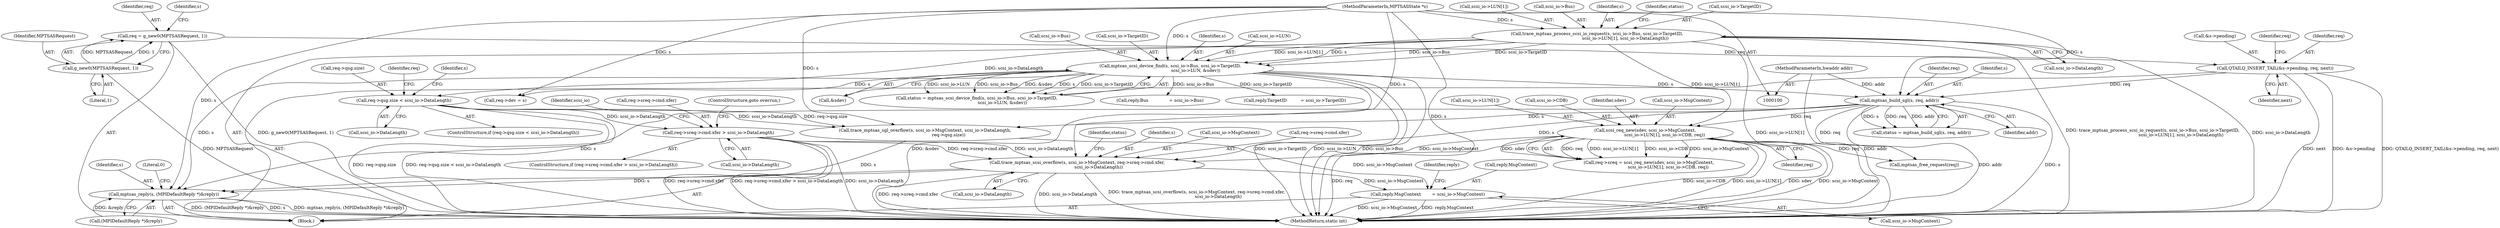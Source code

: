 digraph "0_qemu_670e56d3ed2918b3861d9216f2c0540d9e9ae0d5@pointer" {
"1000301" [label="(Call,trace_mptsas_scsi_overflow(s, scsi_io->MsgContext, req->sreq->cmd.xfer,\n                               scsi_io->DataLength))"];
"1000171" [label="(Call,mptsas_build_sgl(s, req, addr))"];
"1000101" [label="(MethodParameterIn,MPTSASState *s)"];
"1000129" [label="(Call,mptsas_scsi_device_find(s, scsi_io->Bus, scsi_io->TargetID,\n                                     scsi_io->LUN, &sdev))"];
"1000111" [label="(Call,trace_mptsas_process_scsi_io_request(s, scsi_io->Bus, scsi_io->TargetID,\n                                         scsi_io->LUN[1], scsi_io->DataLength))"];
"1000151" [label="(Call,QTAILQ_INSERT_TAIL(&s->pending, req, next))"];
"1000146" [label="(Call,req = g_new0(MPTSASRequest, 1))"];
"1000148" [label="(Call,g_new0(MPTSASRequest, 1))"];
"1000103" [label="(MethodParameterIn,hwaddr addr)"];
"1000211" [label="(Call,scsi_req_new(sdev, scsi_io->MsgContext,\n                            scsi_io->LUN[1], scsi_io->CDB, req))"];
"1000226" [label="(Call,req->sreq->cmd.xfer > scsi_io->DataLength)"];
"1000180" [label="(Call,req->qsg.size < scsi_io->DataLength)"];
"1000372" [label="(Call,reply.MsgContext        = scsi_io->MsgContext)"];
"1000392" [label="(Call,mptsas_reply(s, (MPIDefaultReply *)&reply))"];
"1000116" [label="(Call,scsi_io->TargetID)"];
"1000226" [label="(Call,req->sreq->cmd.xfer > scsi_io->DataLength)"];
"1000130" [label="(Identifier,s)"];
"1000111" [label="(Call,trace_mptsas_process_scsi_io_request(s, scsi_io->Bus, scsi_io->TargetID,\n                                         scsi_io->LUN[1], scsi_io->DataLength))"];
"1000394" [label="(Call,(MPIDefaultReply *)&reply)"];
"1000302" [label="(Identifier,s)"];
"1000392" [label="(Call,mptsas_reply(s, (MPIDefaultReply *)&reply))"];
"1000101" [label="(MethodParameterIn,MPTSASState *s)"];
"1000179" [label="(ControlStructure,if (req->qsg.size < scsi_io->DataLength))"];
"1000151" [label="(Call,QTAILQ_INSERT_TAIL(&s->pending, req, next))"];
"1000303" [label="(Call,scsi_io->MsgContext)"];
"1000157" [label="(Identifier,next)"];
"1000221" [label="(Call,scsi_io->CDB)"];
"1000242" [label="(Identifier,scsi_io)"];
"1000180" [label="(Call,req->qsg.size < scsi_io->DataLength)"];
"1000225" [label="(ControlStructure,if (req->sreq->cmd.xfer > scsi_io->DataLength))"];
"1000127" [label="(Call,status = mptsas_scsi_device_find(s, scsi_io->Bus, scsi_io->TargetID,\n                                     scsi_io->LUN, &sdev))"];
"1000212" [label="(Identifier,sdev)"];
"1000174" [label="(Identifier,addr)"];
"1000119" [label="(Call,scsi_io->LUN[1])"];
"1000124" [label="(Call,scsi_io->DataLength)"];
"1000213" [label="(Call,scsi_io->MsgContext)"];
"1000113" [label="(Call,scsi_io->Bus)"];
"1000207" [label="(Call,req->sreq = scsi_req_new(sdev, scsi_io->MsgContext,\n                            scsi_io->LUN[1], scsi_io->CDB, req))"];
"1000173" [label="(Identifier,req)"];
"1000129" [label="(Call,mptsas_scsi_device_find(s, scsi_io->Bus, scsi_io->TargetID,\n                                     scsi_io->LUN, &sdev))"];
"1000190" [label="(Call,trace_mptsas_sgl_overflow(s, scsi_io->MsgContext, scsi_io->DataLength,\n                                  req->qsg.size))"];
"1000191" [label="(Identifier,s)"];
"1000376" [label="(Call,scsi_io->MsgContext)"];
"1000186" [label="(Call,scsi_io->DataLength)"];
"1000147" [label="(Identifier,req)"];
"1000137" [label="(Call,scsi_io->LUN)"];
"1000320" [label="(Call,mptsas_free_request(req))"];
"1000156" [label="(Identifier,req)"];
"1000301" [label="(Call,trace_mptsas_scsi_overflow(s, scsi_io->MsgContext, req->sreq->cmd.xfer,\n                               scsi_io->DataLength))"];
"1000131" [label="(Call,scsi_io->Bus)"];
"1000211" [label="(Call,scsi_req_new(sdev, scsi_io->MsgContext,\n                            scsi_io->LUN[1], scsi_io->CDB, req))"];
"1000152" [label="(Call,&s->pending)"];
"1000150" [label="(Literal,1)"];
"1000306" [label="(Call,req->sreq->cmd.xfer)"];
"1000112" [label="(Identifier,s)"];
"1000216" [label="(Call,scsi_io->LUN[1])"];
"1000227" [label="(Call,req->sreq->cmd.xfer)"];
"1000128" [label="(Identifier,status)"];
"1000400" [label="(MethodReturn,static int)"];
"1000149" [label="(Identifier,MPTSASRequest)"];
"1000224" [label="(Identifier,req)"];
"1000172" [label="(Identifier,s)"];
"1000238" [label="(ControlStructure,goto overrun;)"];
"1000313" [label="(Call,scsi_io->DataLength)"];
"1000317" [label="(Identifier,status)"];
"1000336" [label="(Call,reply.Bus               = scsi_io->Bus)"];
"1000372" [label="(Call,reply.MsgContext        = scsi_io->MsgContext)"];
"1000181" [label="(Call,req->qsg.size)"];
"1000381" [label="(Identifier,reply)"];
"1000134" [label="(Call,scsi_io->TargetID)"];
"1000234" [label="(Call,scsi_io->DataLength)"];
"1000209" [label="(Identifier,req)"];
"1000329" [label="(Call,reply.TargetID          = scsi_io->TargetID)"];
"1000148" [label="(Call,g_new0(MPTSASRequest, 1))"];
"1000171" [label="(Call,mptsas_build_sgl(s, req, addr))"];
"1000169" [label="(Call,status = mptsas_build_sgl(s, req, addr))"];
"1000103" [label="(MethodParameterIn,hwaddr addr)"];
"1000164" [label="(Call,req->dev = s)"];
"1000160" [label="(Identifier,req)"];
"1000154" [label="(Identifier,s)"];
"1000393" [label="(Identifier,s)"];
"1000146" [label="(Call,req = g_new0(MPTSASRequest, 1))"];
"1000104" [label="(Block,)"];
"1000373" [label="(Call,reply.MsgContext)"];
"1000399" [label="(Literal,0)"];
"1000140" [label="(Call,&sdev)"];
"1000301" -> "1000104"  [label="AST: "];
"1000301" -> "1000313"  [label="CFG: "];
"1000302" -> "1000301"  [label="AST: "];
"1000303" -> "1000301"  [label="AST: "];
"1000306" -> "1000301"  [label="AST: "];
"1000313" -> "1000301"  [label="AST: "];
"1000317" -> "1000301"  [label="CFG: "];
"1000301" -> "1000400"  [label="DDG: scsi_io->DataLength"];
"1000301" -> "1000400"  [label="DDG: trace_mptsas_scsi_overflow(s, scsi_io->MsgContext, req->sreq->cmd.xfer,\n                               scsi_io->DataLength)"];
"1000301" -> "1000400"  [label="DDG: req->sreq->cmd.xfer"];
"1000171" -> "1000301"  [label="DDG: s"];
"1000101" -> "1000301"  [label="DDG: s"];
"1000211" -> "1000301"  [label="DDG: scsi_io->MsgContext"];
"1000226" -> "1000301"  [label="DDG: req->sreq->cmd.xfer"];
"1000226" -> "1000301"  [label="DDG: scsi_io->DataLength"];
"1000301" -> "1000372"  [label="DDG: scsi_io->MsgContext"];
"1000301" -> "1000392"  [label="DDG: s"];
"1000171" -> "1000169"  [label="AST: "];
"1000171" -> "1000174"  [label="CFG: "];
"1000172" -> "1000171"  [label="AST: "];
"1000173" -> "1000171"  [label="AST: "];
"1000174" -> "1000171"  [label="AST: "];
"1000169" -> "1000171"  [label="CFG: "];
"1000171" -> "1000400"  [label="DDG: s"];
"1000171" -> "1000400"  [label="DDG: addr"];
"1000171" -> "1000169"  [label="DDG: s"];
"1000171" -> "1000169"  [label="DDG: req"];
"1000171" -> "1000169"  [label="DDG: addr"];
"1000101" -> "1000171"  [label="DDG: s"];
"1000129" -> "1000171"  [label="DDG: s"];
"1000151" -> "1000171"  [label="DDG: req"];
"1000103" -> "1000171"  [label="DDG: addr"];
"1000171" -> "1000190"  [label="DDG: s"];
"1000171" -> "1000211"  [label="DDG: req"];
"1000171" -> "1000320"  [label="DDG: req"];
"1000171" -> "1000392"  [label="DDG: s"];
"1000101" -> "1000100"  [label="AST: "];
"1000101" -> "1000400"  [label="DDG: s"];
"1000101" -> "1000111"  [label="DDG: s"];
"1000101" -> "1000129"  [label="DDG: s"];
"1000101" -> "1000164"  [label="DDG: s"];
"1000101" -> "1000190"  [label="DDG: s"];
"1000101" -> "1000392"  [label="DDG: s"];
"1000129" -> "1000127"  [label="AST: "];
"1000129" -> "1000140"  [label="CFG: "];
"1000130" -> "1000129"  [label="AST: "];
"1000131" -> "1000129"  [label="AST: "];
"1000134" -> "1000129"  [label="AST: "];
"1000137" -> "1000129"  [label="AST: "];
"1000140" -> "1000129"  [label="AST: "];
"1000127" -> "1000129"  [label="CFG: "];
"1000129" -> "1000400"  [label="DDG: &sdev"];
"1000129" -> "1000400"  [label="DDG: scsi_io->TargetID"];
"1000129" -> "1000400"  [label="DDG: scsi_io->LUN"];
"1000129" -> "1000400"  [label="DDG: scsi_io->Bus"];
"1000129" -> "1000127"  [label="DDG: scsi_io->LUN"];
"1000129" -> "1000127"  [label="DDG: scsi_io->Bus"];
"1000129" -> "1000127"  [label="DDG: &sdev"];
"1000129" -> "1000127"  [label="DDG: s"];
"1000129" -> "1000127"  [label="DDG: scsi_io->TargetID"];
"1000111" -> "1000129"  [label="DDG: s"];
"1000111" -> "1000129"  [label="DDG: scsi_io->Bus"];
"1000111" -> "1000129"  [label="DDG: scsi_io->TargetID"];
"1000111" -> "1000129"  [label="DDG: scsi_io->LUN[1]"];
"1000129" -> "1000164"  [label="DDG: s"];
"1000129" -> "1000329"  [label="DDG: scsi_io->TargetID"];
"1000129" -> "1000336"  [label="DDG: scsi_io->Bus"];
"1000129" -> "1000392"  [label="DDG: s"];
"1000111" -> "1000104"  [label="AST: "];
"1000111" -> "1000124"  [label="CFG: "];
"1000112" -> "1000111"  [label="AST: "];
"1000113" -> "1000111"  [label="AST: "];
"1000116" -> "1000111"  [label="AST: "];
"1000119" -> "1000111"  [label="AST: "];
"1000124" -> "1000111"  [label="AST: "];
"1000128" -> "1000111"  [label="CFG: "];
"1000111" -> "1000400"  [label="DDG: scsi_io->LUN[1]"];
"1000111" -> "1000400"  [label="DDG: trace_mptsas_process_scsi_io_request(s, scsi_io->Bus, scsi_io->TargetID,\n                                         scsi_io->LUN[1], scsi_io->DataLength)"];
"1000111" -> "1000400"  [label="DDG: scsi_io->DataLength"];
"1000111" -> "1000180"  [label="DDG: scsi_io->DataLength"];
"1000111" -> "1000211"  [label="DDG: scsi_io->LUN[1]"];
"1000151" -> "1000104"  [label="AST: "];
"1000151" -> "1000157"  [label="CFG: "];
"1000152" -> "1000151"  [label="AST: "];
"1000156" -> "1000151"  [label="AST: "];
"1000157" -> "1000151"  [label="AST: "];
"1000160" -> "1000151"  [label="CFG: "];
"1000151" -> "1000400"  [label="DDG: QTAILQ_INSERT_TAIL(&s->pending, req, next)"];
"1000151" -> "1000400"  [label="DDG: next"];
"1000151" -> "1000400"  [label="DDG: &s->pending"];
"1000146" -> "1000151"  [label="DDG: req"];
"1000146" -> "1000104"  [label="AST: "];
"1000146" -> "1000148"  [label="CFG: "];
"1000147" -> "1000146"  [label="AST: "];
"1000148" -> "1000146"  [label="AST: "];
"1000154" -> "1000146"  [label="CFG: "];
"1000146" -> "1000400"  [label="DDG: g_new0(MPTSASRequest, 1)"];
"1000148" -> "1000146"  [label="DDG: MPTSASRequest"];
"1000148" -> "1000146"  [label="DDG: 1"];
"1000148" -> "1000150"  [label="CFG: "];
"1000149" -> "1000148"  [label="AST: "];
"1000150" -> "1000148"  [label="AST: "];
"1000148" -> "1000400"  [label="DDG: MPTSASRequest"];
"1000103" -> "1000100"  [label="AST: "];
"1000103" -> "1000400"  [label="DDG: addr"];
"1000211" -> "1000207"  [label="AST: "];
"1000211" -> "1000224"  [label="CFG: "];
"1000212" -> "1000211"  [label="AST: "];
"1000213" -> "1000211"  [label="AST: "];
"1000216" -> "1000211"  [label="AST: "];
"1000221" -> "1000211"  [label="AST: "];
"1000224" -> "1000211"  [label="AST: "];
"1000207" -> "1000211"  [label="CFG: "];
"1000211" -> "1000400"  [label="DDG: scsi_io->CDB"];
"1000211" -> "1000400"  [label="DDG: scsi_io->LUN[1]"];
"1000211" -> "1000400"  [label="DDG: sdev"];
"1000211" -> "1000400"  [label="DDG: scsi_io->MsgContext"];
"1000211" -> "1000400"  [label="DDG: req"];
"1000211" -> "1000207"  [label="DDG: req"];
"1000211" -> "1000207"  [label="DDG: scsi_io->LUN[1]"];
"1000211" -> "1000207"  [label="DDG: scsi_io->CDB"];
"1000211" -> "1000207"  [label="DDG: scsi_io->MsgContext"];
"1000211" -> "1000207"  [label="DDG: sdev"];
"1000211" -> "1000320"  [label="DDG: req"];
"1000226" -> "1000225"  [label="AST: "];
"1000226" -> "1000234"  [label="CFG: "];
"1000227" -> "1000226"  [label="AST: "];
"1000234" -> "1000226"  [label="AST: "];
"1000238" -> "1000226"  [label="CFG: "];
"1000242" -> "1000226"  [label="CFG: "];
"1000226" -> "1000400"  [label="DDG: req->sreq->cmd.xfer"];
"1000226" -> "1000400"  [label="DDG: req->sreq->cmd.xfer > scsi_io->DataLength"];
"1000226" -> "1000400"  [label="DDG: scsi_io->DataLength"];
"1000180" -> "1000226"  [label="DDG: scsi_io->DataLength"];
"1000180" -> "1000179"  [label="AST: "];
"1000180" -> "1000186"  [label="CFG: "];
"1000181" -> "1000180"  [label="AST: "];
"1000186" -> "1000180"  [label="AST: "];
"1000191" -> "1000180"  [label="CFG: "];
"1000209" -> "1000180"  [label="CFG: "];
"1000180" -> "1000400"  [label="DDG: req->qsg.size"];
"1000180" -> "1000400"  [label="DDG: req->qsg.size < scsi_io->DataLength"];
"1000180" -> "1000190"  [label="DDG: scsi_io->DataLength"];
"1000180" -> "1000190"  [label="DDG: req->qsg.size"];
"1000372" -> "1000104"  [label="AST: "];
"1000372" -> "1000376"  [label="CFG: "];
"1000373" -> "1000372"  [label="AST: "];
"1000376" -> "1000372"  [label="AST: "];
"1000381" -> "1000372"  [label="CFG: "];
"1000372" -> "1000400"  [label="DDG: scsi_io->MsgContext"];
"1000372" -> "1000400"  [label="DDG: reply.MsgContext"];
"1000190" -> "1000372"  [label="DDG: scsi_io->MsgContext"];
"1000392" -> "1000104"  [label="AST: "];
"1000392" -> "1000394"  [label="CFG: "];
"1000393" -> "1000392"  [label="AST: "];
"1000394" -> "1000392"  [label="AST: "];
"1000399" -> "1000392"  [label="CFG: "];
"1000392" -> "1000400"  [label="DDG: mptsas_reply(s, (MPIDefaultReply *)&reply)"];
"1000392" -> "1000400"  [label="DDG: (MPIDefaultReply *)&reply"];
"1000392" -> "1000400"  [label="DDG: s"];
"1000190" -> "1000392"  [label="DDG: s"];
"1000394" -> "1000392"  [label="DDG: &reply"];
}
